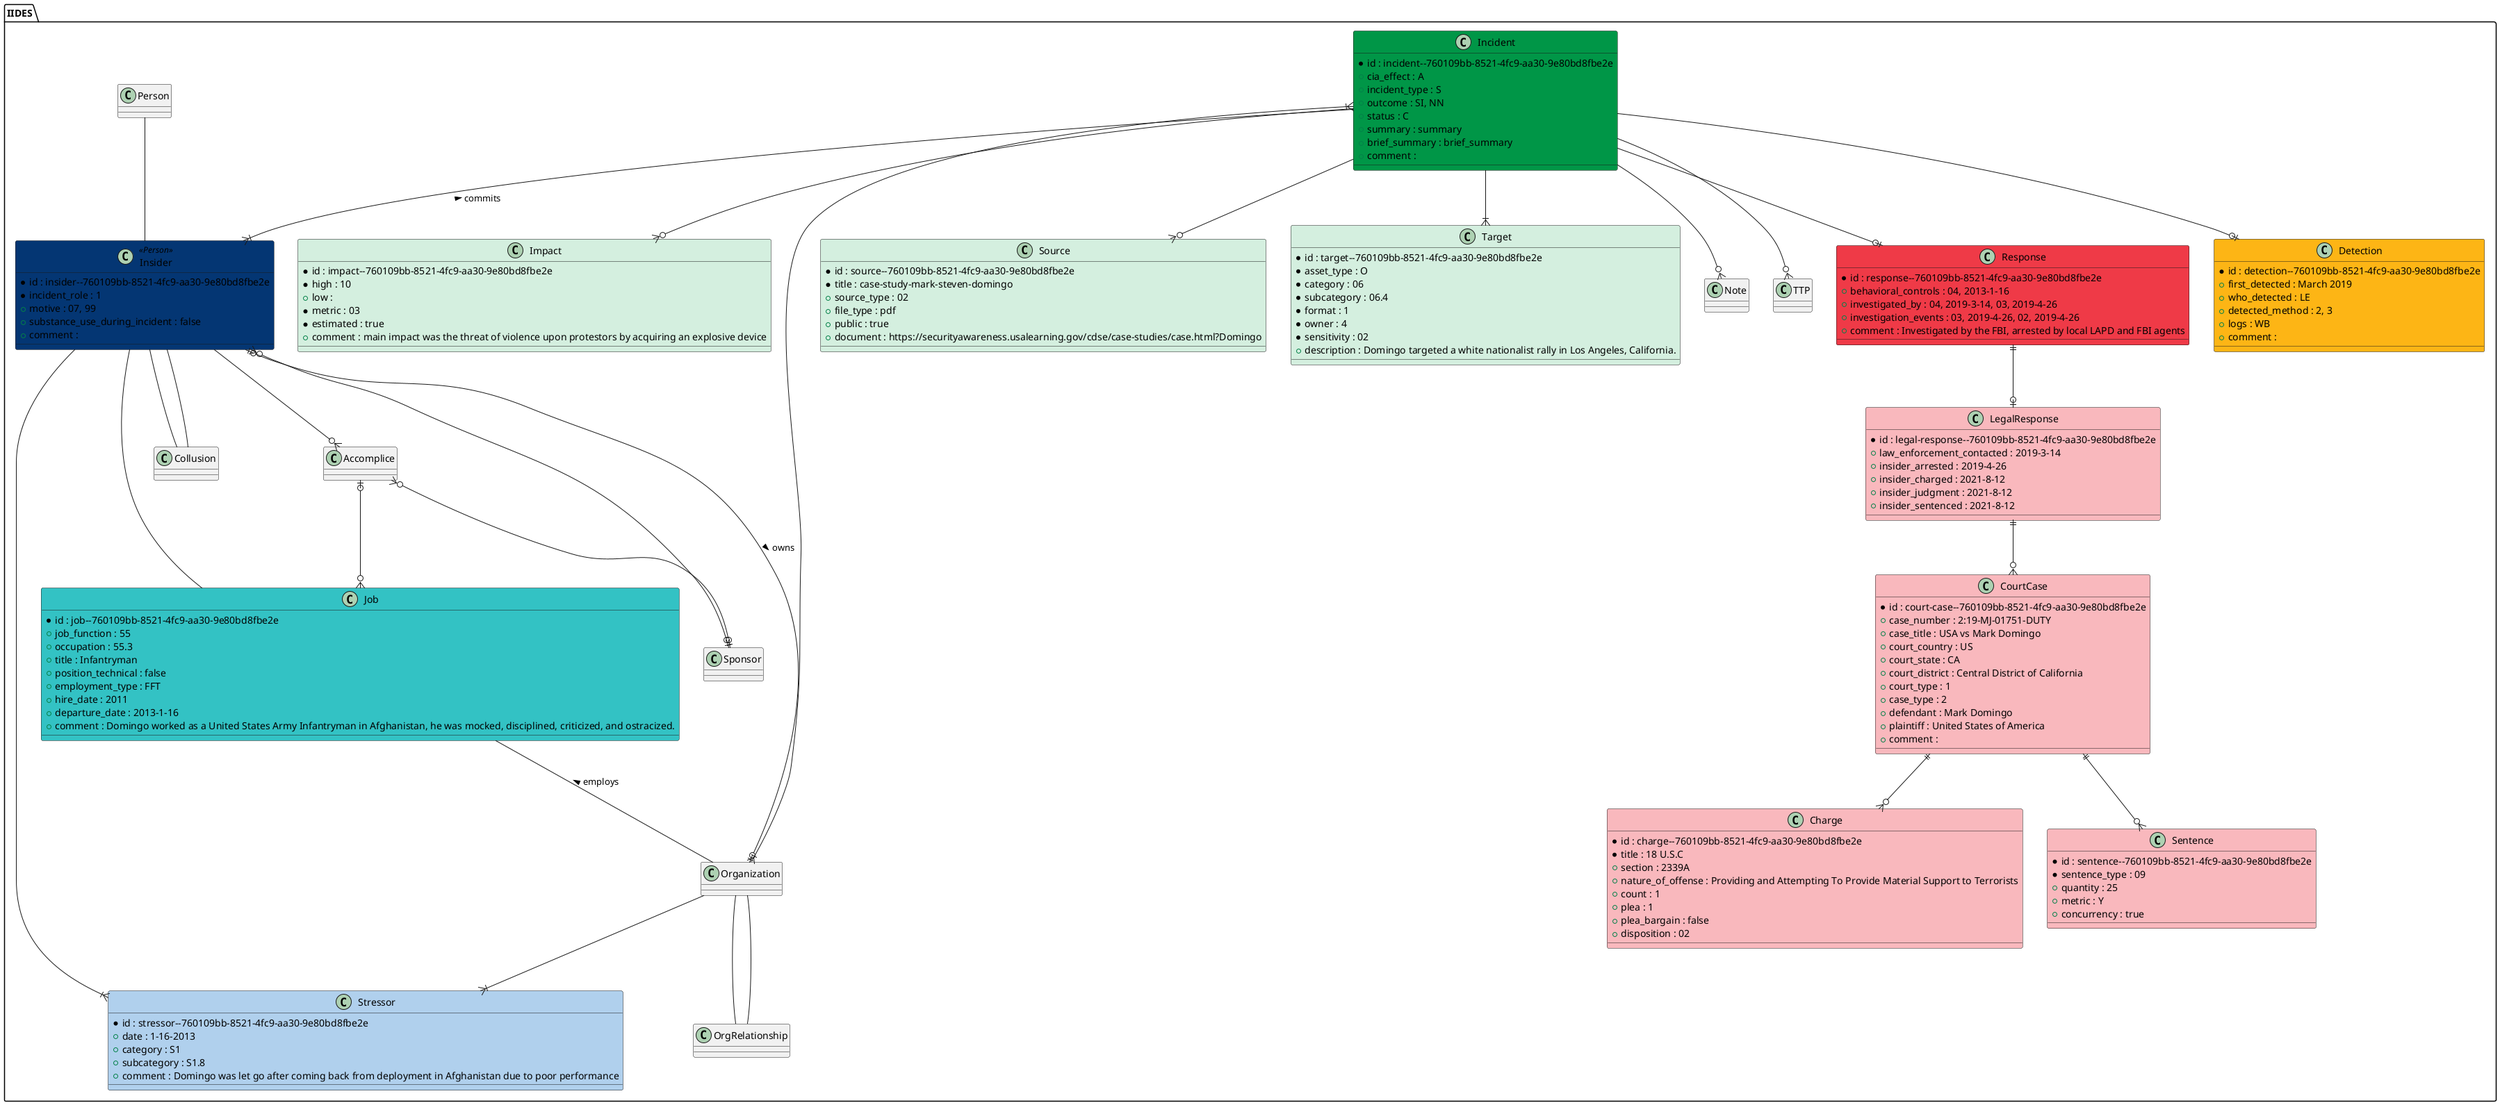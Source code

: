 @startuml IIDES
package "IIDES" #fff {

class Charge #f9b8bd {
	* id : charge--760109bb-8521-4fc9-aa30-9e80bd8fbe2e
	* title : 18 U.S.C
	+ section : 2339A
	+ nature_of_offense : Providing and Attempting To Provide Material Support to Terrorists
	+ count : 1
	+ plea : 1
	+ plea_bargain : false
	+ disposition : 02
}

class CourtCase #f9b8bd {
	* id : court-case--760109bb-8521-4fc9-aa30-9e80bd8fbe2e
	+ case_number : 2:19-MJ-01751-DUTY
	+ case_title : USA vs Mark Domingo
	+ court_country : US
	+ court_state : CA
	+ court_district : Central District of California
	+ court_type : 1
	+ case_type : 2
	+ defendant : Mark Domingo
	+ plaintiff : United States of America
	+ comment : 
}

class Detection #FDB515 {
	* id : detection--760109bb-8521-4fc9-aa30-9e80bd8fbe2e
	+ first_detected : March 2019
	+ who_detected : LE
	+ detected_method : 2, 3
	+ logs : WB
	+ comment : 
}

class Impact #D4EFDF {
	* id : impact--760109bb-8521-4fc9-aa30-9e80bd8fbe2e
	* high : 10
	+ low : 
	* metric : 03
	* estimated : true
	+ comment : main impact was the threat of violence upon protestors by acquiring an explosive device
}

class Incident #009647 {
	* id : incident--760109bb-8521-4fc9-aa30-9e80bd8fbe2e
	+ cia_effect : A
	+ incident_type : S
	+ outcome : SI, NN
	+ status : C
	+ summary : summary
	+ brief_summary : brief_summary
	+ comment : 
}

class Insider <<Person>> #043673 {
	* id : insider--760109bb-8521-4fc9-aa30-9e80bd8fbe2e
	* incident_role : 1
	+ motive : 07, 99
	+ substance_use_during_incident : false
	+ comment : 
}

class Job #33c2C4 {
	* id : job--760109bb-8521-4fc9-aa30-9e80bd8fbe2e
	+ job_function : 55
	+ occupation : 55.3
	+ title : Infantryman
	+ position_technical : false
	+ employment_type : FFT
	+ hire_date : 2011
	+ departure_date : 2013-1-16
	+ comment : Domingo worked as a United States Army Infantryman in Afghanistan, he was mocked, disciplined, criticized, and ostracized.
}

class LegalResponse #f9b8bd {
	* id : legal-response--760109bb-8521-4fc9-aa30-9e80bd8fbe2e
	+ law_enforcement_contacted : 2019-3-14
	+ insider_arrested : 2019-4-26
	+ insider_charged : 2021-8-12
	+ insider_judgment : 2021-8-12
	+ insider_sentenced : 2021-8-12
}

class Response #EF3A47 {
	* id : response--760109bb-8521-4fc9-aa30-9e80bd8fbe2e
	+ behavioral_controls : 04, 2013-1-16
	+ investigated_by : 04, 2019-3-14, 03, 2019-4-26
	+ investigation_events : 03, 2019-4-26, 02, 2019-4-26
	+ comment : Investigated by the FBI, arrested by local LAPD and FBI agents
}

class Sentence #f9b8bd {
	* id : sentence--760109bb-8521-4fc9-aa30-9e80bd8fbe2e
	* sentence_type : 09
	+ quantity : 25
	+ metric : Y
	+ concurrency : true
}

class Source #D4EFDF {
	* id : source--760109bb-8521-4fc9-aa30-9e80bd8fbe2e
	* title : case-study-mark-steven-domingo
	+ source_type : 02
	+ file_type : pdf
	+ public : true
	+ document : https://securityawareness.usalearning.gov/cdse/case-studies/case.html?Domingo
}

class Stressor #b0d0ed {
	* id : stressor--760109bb-8521-4fc9-aa30-9e80bd8fbe2e
	+ date : 1-16-2013
	+ category : S1
	+ subcategory : S1.8
	+ comment : Domingo was let go after coming back from deployment in Afghanistan due to poor performance
}

class Target #D4EFDF {
	* id : target--760109bb-8521-4fc9-aa30-9e80bd8fbe2e
	* asset_type : O
	* category : 06
	* subcategory : 06.4
	* format : 1
	* owner : 4
	* sensitivity : 02
	+ description : Domingo targeted a white nationalist rally in Los Angeles, California.
}

Insider --o{ Accomplice
    Person -- Insider
    Incident --|{ Insider : commits <
    Accomplice |o--o{ Job
    Job -- Organization : employs <
    Insider -- Job
    Organization }|--|{ Incident
    Organization -- OrgRelationship
    OrgRelationship -- Organization
    Insider }o--o| Sponsor
    Accomplice }o--o| Sponsor
    Insider |o--o| Organization : owns >
    Insider -- Collusion
    Collusion -- Insider
    Incident --o{ Impact
    Incident --|{ Target
    Incident --o{ Source
    Incident --o{ Note
    CourtCase ||--o{ Charge
    CourtCase ||--o{ Sentence
    Incident --o| Detection
    Incident --o| Response
    Response ||--o| LegalResponse
    LegalResponse ||--o{ CourtCase
    Organization --|{ Stressor
    Stressor }|-- Insider
    Incident --o{ TTP
}
@enduml
